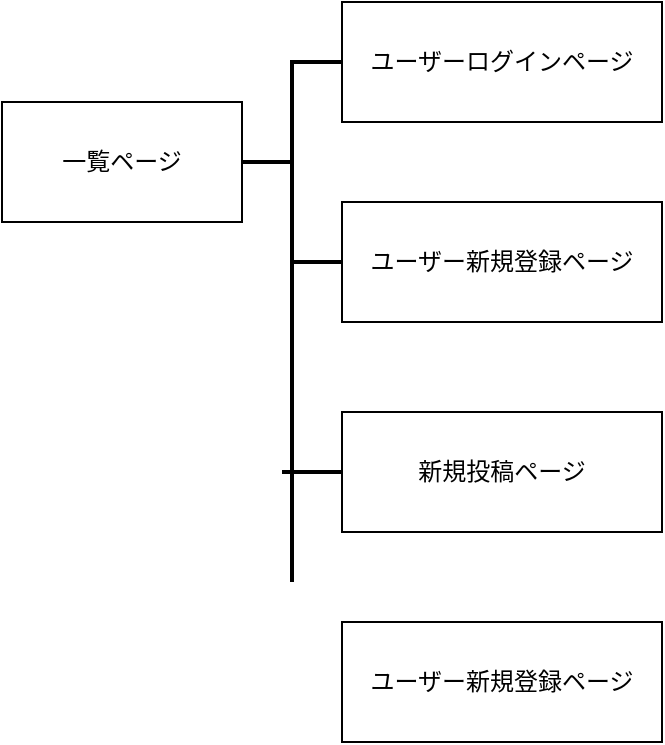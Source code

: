 <mxfile version="21.6.1" type="github">
  <diagram id="prtHgNgQTEPvFCAcTncT" name="Page-1">
    <mxGraphModel dx="880" dy="484" grid="1" gridSize="10" guides="1" tooltips="1" connect="1" arrows="1" fold="1" page="1" pageScale="1" pageWidth="827" pageHeight="1169" math="0" shadow="0">
      <root>
        <mxCell id="0" />
        <mxCell id="1" parent="0" />
        <mxCell id="Lvul272cgsA0bpO8FcA5-1" value="" style="strokeWidth=2;html=1;shape=mxgraph.flowchart.annotation_2;align=left;labelPosition=right;pointerEvents=1;" vertex="1" parent="1">
          <mxGeometry x="160" y="110" width="50" height="100" as="geometry" />
        </mxCell>
        <mxCell id="Lvul272cgsA0bpO8FcA5-3" value="一覧ページ" style="rounded=0;whiteSpace=wrap;html=1;" vertex="1" parent="1">
          <mxGeometry x="40" y="130" width="120" height="60" as="geometry" />
        </mxCell>
        <mxCell id="Lvul272cgsA0bpO8FcA5-5" value="ユーザーログインページ" style="rounded=0;whiteSpace=wrap;html=1;" vertex="1" parent="1">
          <mxGeometry x="210" y="80" width="160" height="60" as="geometry" />
        </mxCell>
        <mxCell id="Lvul272cgsA0bpO8FcA5-8" value="ユーザー新規登録ページ" style="rounded=0;whiteSpace=wrap;html=1;" vertex="1" parent="1">
          <mxGeometry x="210" y="180" width="160" height="60" as="geometry" />
        </mxCell>
        <mxCell id="Lvul272cgsA0bpO8FcA5-11" style="edgeStyle=orthogonalEdgeStyle;rounded=0;orthogonalLoop=1;jettySize=auto;html=1;exitX=0.5;exitY=0;exitDx=0;exitDy=0;exitPerimeter=0;entryX=0.5;entryY=0;entryDx=0;entryDy=0;entryPerimeter=0;" edge="1" parent="1">
          <mxGeometry relative="1" as="geometry">
            <mxPoint x="225" y="260" as="sourcePoint" />
            <mxPoint x="225" y="260" as="targetPoint" />
          </mxGeometry>
        </mxCell>
        <mxCell id="Lvul272cgsA0bpO8FcA5-18" value="" style="line;strokeWidth=2;direction=south;html=1;" vertex="1" parent="1">
          <mxGeometry x="180" y="210" width="10" height="160" as="geometry" />
        </mxCell>
        <mxCell id="Lvul272cgsA0bpO8FcA5-22" value="" style="line;strokeWidth=2;html=1;perimeter=backbonePerimeter;points=[];outlineConnect=0;" vertex="1" parent="1">
          <mxGeometry x="180" y="310" width="40" height="10" as="geometry" />
        </mxCell>
        <mxCell id="Lvul272cgsA0bpO8FcA5-28" value="新規投稿ページ" style="rounded=0;whiteSpace=wrap;html=1;" vertex="1" parent="1">
          <mxGeometry x="210" y="285" width="160" height="60" as="geometry" />
        </mxCell>
        <mxCell id="Lvul272cgsA0bpO8FcA5-29" value="ユーザー新規登録ページ" style="rounded=0;whiteSpace=wrap;html=1;" vertex="1" parent="1">
          <mxGeometry x="210" y="390" width="160" height="60" as="geometry" />
        </mxCell>
      </root>
    </mxGraphModel>
  </diagram>
</mxfile>
